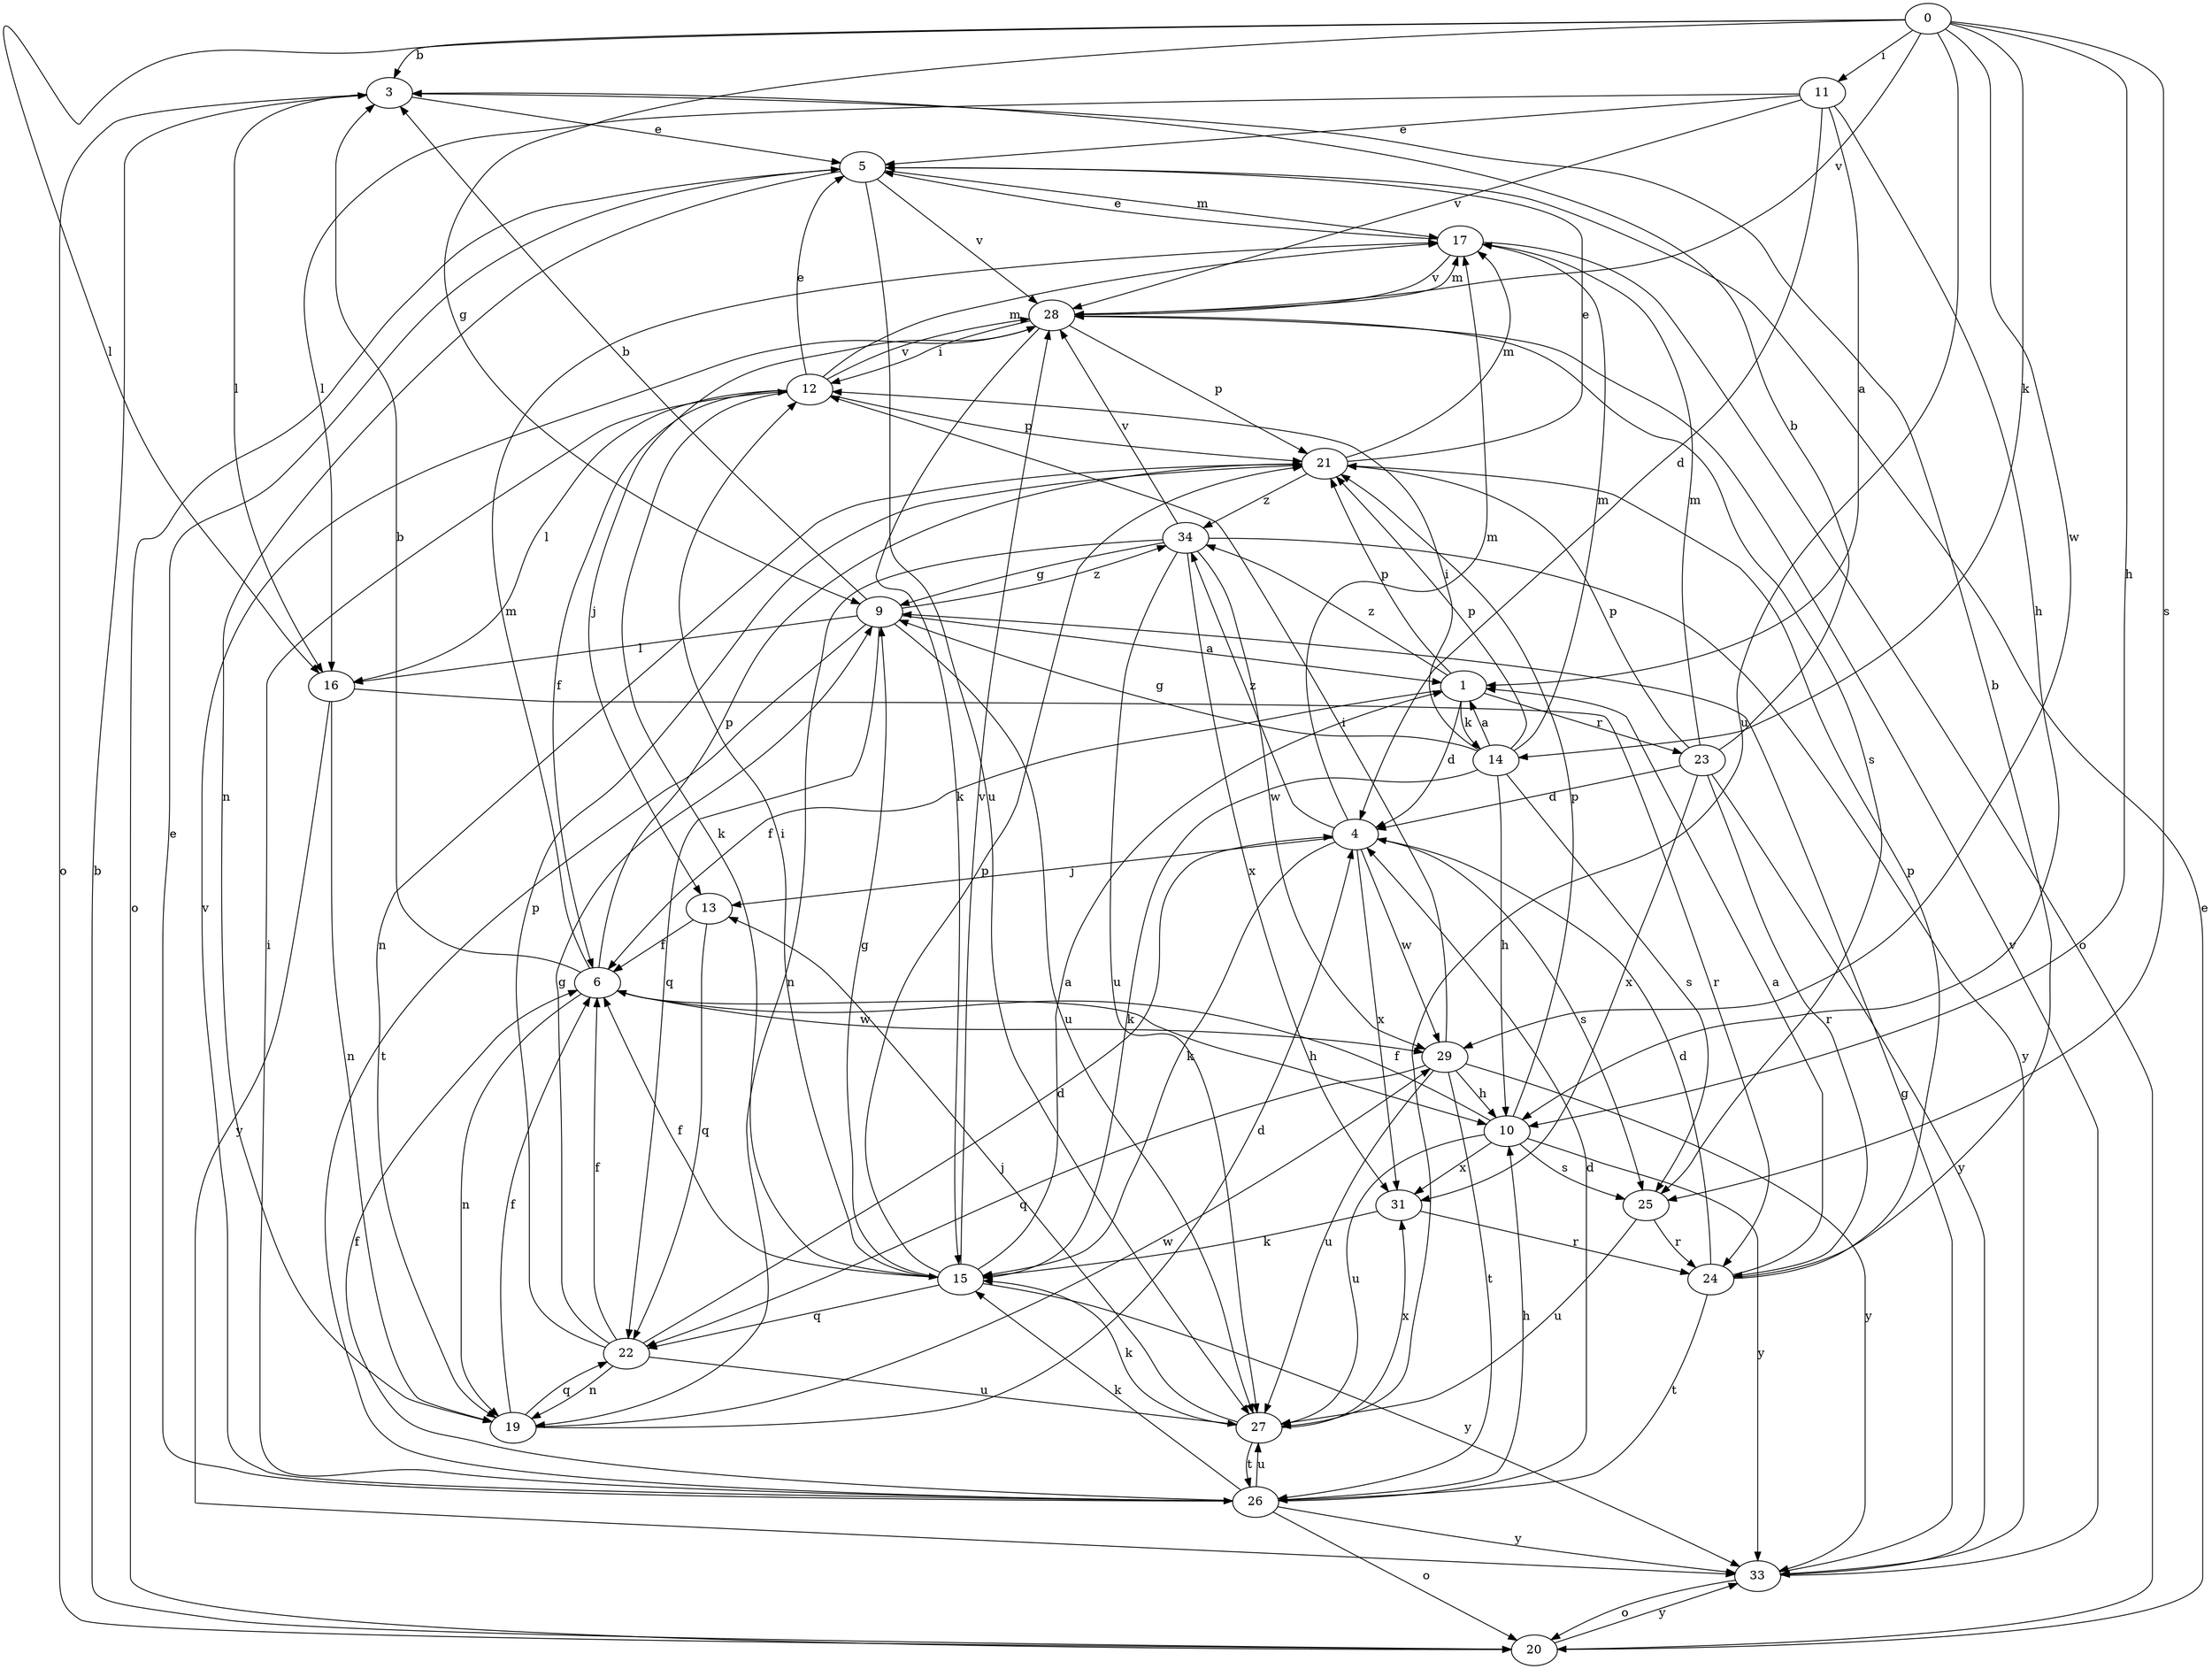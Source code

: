 strict digraph  {
0;
1;
3;
4;
5;
6;
9;
10;
11;
12;
13;
14;
15;
16;
17;
19;
20;
21;
22;
23;
24;
25;
26;
27;
28;
29;
31;
33;
34;
0 -> 3  [label=b];
0 -> 9  [label=g];
0 -> 10  [label=h];
0 -> 11  [label=i];
0 -> 14  [label=k];
0 -> 16  [label=l];
0 -> 25  [label=s];
0 -> 27  [label=u];
0 -> 28  [label=v];
0 -> 29  [label=w];
1 -> 4  [label=d];
1 -> 6  [label=f];
1 -> 14  [label=k];
1 -> 21  [label=p];
1 -> 23  [label=r];
1 -> 34  [label=z];
3 -> 5  [label=e];
3 -> 16  [label=l];
3 -> 20  [label=o];
4 -> 13  [label=j];
4 -> 15  [label=k];
4 -> 17  [label=m];
4 -> 25  [label=s];
4 -> 29  [label=w];
4 -> 31  [label=x];
4 -> 34  [label=z];
5 -> 17  [label=m];
5 -> 19  [label=n];
5 -> 20  [label=o];
5 -> 27  [label=u];
5 -> 28  [label=v];
6 -> 3  [label=b];
6 -> 10  [label=h];
6 -> 17  [label=m];
6 -> 19  [label=n];
6 -> 21  [label=p];
6 -> 29  [label=w];
9 -> 1  [label=a];
9 -> 3  [label=b];
9 -> 16  [label=l];
9 -> 22  [label=q];
9 -> 26  [label=t];
9 -> 27  [label=u];
9 -> 34  [label=z];
10 -> 6  [label=f];
10 -> 21  [label=p];
10 -> 25  [label=s];
10 -> 27  [label=u];
10 -> 31  [label=x];
10 -> 33  [label=y];
11 -> 1  [label=a];
11 -> 4  [label=d];
11 -> 5  [label=e];
11 -> 10  [label=h];
11 -> 16  [label=l];
11 -> 28  [label=v];
12 -> 5  [label=e];
12 -> 6  [label=f];
12 -> 15  [label=k];
12 -> 16  [label=l];
12 -> 17  [label=m];
12 -> 21  [label=p];
12 -> 28  [label=v];
13 -> 6  [label=f];
13 -> 22  [label=q];
14 -> 1  [label=a];
14 -> 9  [label=g];
14 -> 10  [label=h];
14 -> 12  [label=i];
14 -> 15  [label=k];
14 -> 17  [label=m];
14 -> 21  [label=p];
14 -> 25  [label=s];
15 -> 1  [label=a];
15 -> 6  [label=f];
15 -> 9  [label=g];
15 -> 12  [label=i];
15 -> 21  [label=p];
15 -> 22  [label=q];
15 -> 28  [label=v];
15 -> 33  [label=y];
16 -> 19  [label=n];
16 -> 24  [label=r];
16 -> 33  [label=y];
17 -> 5  [label=e];
17 -> 20  [label=o];
17 -> 28  [label=v];
19 -> 4  [label=d];
19 -> 6  [label=f];
19 -> 22  [label=q];
19 -> 29  [label=w];
20 -> 3  [label=b];
20 -> 5  [label=e];
20 -> 33  [label=y];
21 -> 5  [label=e];
21 -> 17  [label=m];
21 -> 19  [label=n];
21 -> 34  [label=z];
22 -> 4  [label=d];
22 -> 6  [label=f];
22 -> 9  [label=g];
22 -> 19  [label=n];
22 -> 21  [label=p];
22 -> 27  [label=u];
23 -> 3  [label=b];
23 -> 4  [label=d];
23 -> 17  [label=m];
23 -> 21  [label=p];
23 -> 24  [label=r];
23 -> 31  [label=x];
23 -> 33  [label=y];
24 -> 1  [label=a];
24 -> 3  [label=b];
24 -> 4  [label=d];
24 -> 21  [label=p];
24 -> 26  [label=t];
25 -> 24  [label=r];
25 -> 27  [label=u];
26 -> 4  [label=d];
26 -> 5  [label=e];
26 -> 6  [label=f];
26 -> 10  [label=h];
26 -> 12  [label=i];
26 -> 15  [label=k];
26 -> 20  [label=o];
26 -> 27  [label=u];
26 -> 28  [label=v];
26 -> 33  [label=y];
27 -> 13  [label=j];
27 -> 15  [label=k];
27 -> 26  [label=t];
27 -> 31  [label=x];
28 -> 12  [label=i];
28 -> 13  [label=j];
28 -> 15  [label=k];
28 -> 17  [label=m];
28 -> 21  [label=p];
28 -> 25  [label=s];
29 -> 10  [label=h];
29 -> 12  [label=i];
29 -> 22  [label=q];
29 -> 26  [label=t];
29 -> 27  [label=u];
29 -> 33  [label=y];
31 -> 15  [label=k];
31 -> 24  [label=r];
33 -> 9  [label=g];
33 -> 20  [label=o];
33 -> 28  [label=v];
34 -> 9  [label=g];
34 -> 19  [label=n];
34 -> 27  [label=u];
34 -> 28  [label=v];
34 -> 29  [label=w];
34 -> 31  [label=x];
34 -> 33  [label=y];
}
